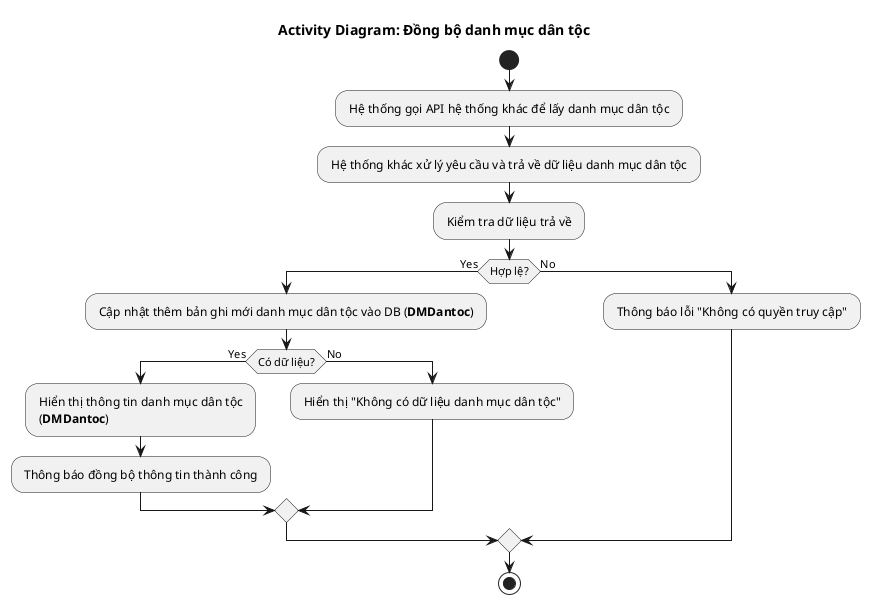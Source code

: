 @startuml DMDantoc_API
!pragma layout smetana
title Activity Diagram: Đồng bộ danh mục dân tộc

start
: Hệ thống gọi API hệ thống khác để lấy danh mục dân tộc ;
: Hệ thống khác xử lý yêu cầu và trả về dữ liệu danh mục dân tộc ;
: Kiểm tra dữ liệu trả về ;

if (Hợp lệ?) then (Yes)
  : Cập nhật thêm bản ghi mới danh mục dân tộc vào DB (**DMDantoc**) ;
  if (Có dữ liệu?) then (Yes)
    : Hiển thị thông tin danh mục dân tộc \n (**DMDantoc**) ;
    : Thông báo đồng bộ thông tin thành công ;
  else (No)
    : Hiển thị "Không có dữ liệu danh mục dân tộc" ;
  endif
else (No)
  : Thông báo lỗi "Không có quyền truy cập" ;
endif

stop
@enduml